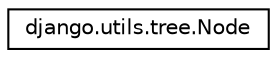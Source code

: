 digraph "Graphical Class Hierarchy"
{
 // LATEX_PDF_SIZE
  edge [fontname="Helvetica",fontsize="10",labelfontname="Helvetica",labelfontsize="10"];
  node [fontname="Helvetica",fontsize="10",shape=record];
  rankdir="LR";
  Node0 [label="django.utils.tree.Node",height=0.2,width=0.4,color="black", fillcolor="white", style="filled",URL="$classdjango_1_1utils_1_1tree_1_1_node.html",tooltip=" "];
}
